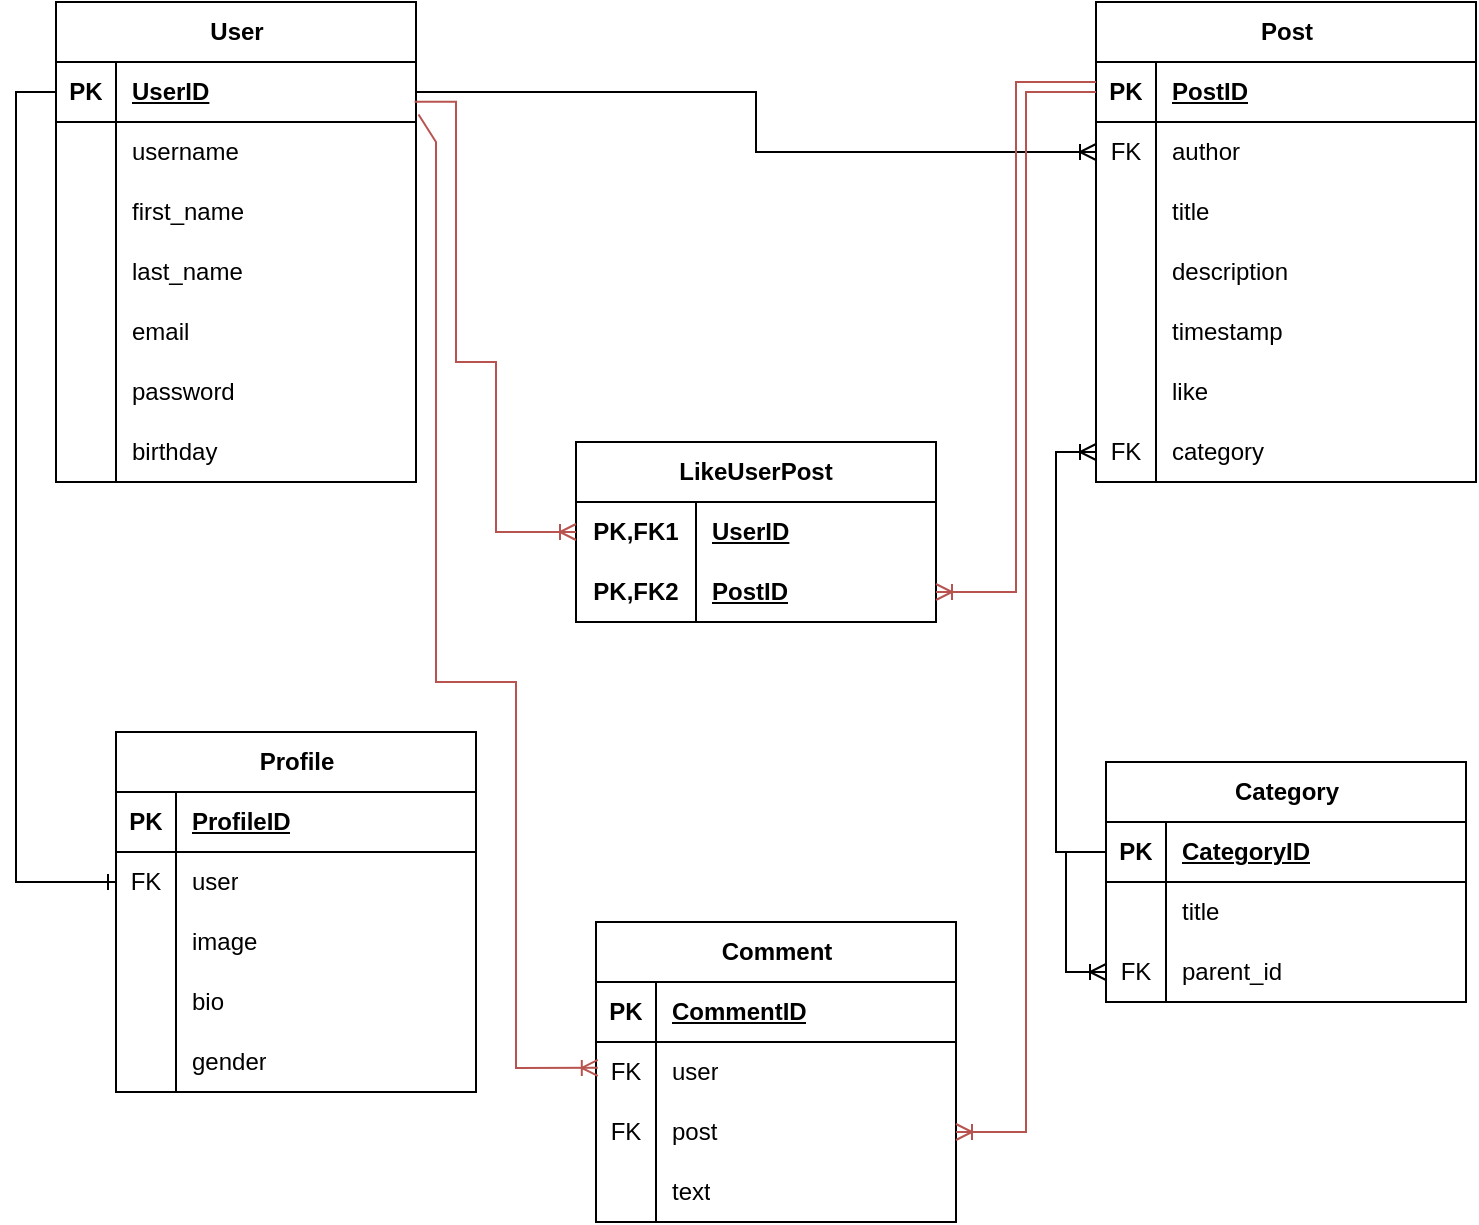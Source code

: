 <mxfile version="24.7.16">
  <diagram id="R2lEEEUBdFMjLlhIrx00" name="Page-1">
    <mxGraphModel dx="1018" dy="703" grid="1" gridSize="10" guides="1" tooltips="1" connect="1" arrows="1" fold="1" page="1" pageScale="1" pageWidth="850" pageHeight="1100" math="0" shadow="0" extFonts="Permanent Marker^https://fonts.googleapis.com/css?family=Permanent+Marker">
      <root>
        <mxCell id="0" />
        <mxCell id="1" parent="0" />
        <mxCell id="KQY5QfzumlIEH4gwaK63-82" style="edgeStyle=orthogonalEdgeStyle;rounded=0;orthogonalLoop=1;jettySize=auto;html=1;exitX=0;exitY=0.5;exitDx=0;exitDy=0;entryX=0;entryY=0.5;entryDx=0;entryDy=0;endArrow=ERoneToMany;endFill=0;" parent="1" source="KQY5QfzumlIEH4gwaK63-70" target="KQY5QfzumlIEH4gwaK63-76" edge="1">
          <mxGeometry relative="1" as="geometry" />
        </mxCell>
        <mxCell id="KQY5QfzumlIEH4gwaK63-5" value="User" style="shape=table;startSize=30;container=1;collapsible=1;childLayout=tableLayout;fixedRows=1;rowLines=0;fontStyle=1;align=center;resizeLast=1;html=1;" parent="1" vertex="1">
          <mxGeometry x="40" y="50" width="180" height="240" as="geometry" />
        </mxCell>
        <mxCell id="KQY5QfzumlIEH4gwaK63-6" value="" style="shape=tableRow;horizontal=0;startSize=0;swimlaneHead=0;swimlaneBody=0;fillColor=none;collapsible=0;dropTarget=0;points=[[0,0.5],[1,0.5]];portConstraint=eastwest;top=0;left=0;right=0;bottom=1;" parent="KQY5QfzumlIEH4gwaK63-5" vertex="1">
          <mxGeometry y="30" width="180" height="30" as="geometry" />
        </mxCell>
        <mxCell id="KQY5QfzumlIEH4gwaK63-7" value="PK" style="shape=partialRectangle;connectable=0;fillColor=none;top=0;left=0;bottom=0;right=0;fontStyle=1;overflow=hidden;whiteSpace=wrap;html=1;" parent="KQY5QfzumlIEH4gwaK63-6" vertex="1">
          <mxGeometry width="30" height="30" as="geometry">
            <mxRectangle width="30" height="30" as="alternateBounds" />
          </mxGeometry>
        </mxCell>
        <mxCell id="KQY5QfzumlIEH4gwaK63-8" value="UserID" style="shape=partialRectangle;connectable=0;fillColor=none;top=0;left=0;bottom=0;right=0;align=left;spacingLeft=6;fontStyle=5;overflow=hidden;whiteSpace=wrap;html=1;" parent="KQY5QfzumlIEH4gwaK63-6" vertex="1">
          <mxGeometry x="30" width="150" height="30" as="geometry">
            <mxRectangle width="150" height="30" as="alternateBounds" />
          </mxGeometry>
        </mxCell>
        <mxCell id="KQY5QfzumlIEH4gwaK63-9" value="" style="shape=tableRow;horizontal=0;startSize=0;swimlaneHead=0;swimlaneBody=0;fillColor=none;collapsible=0;dropTarget=0;points=[[0,0.5],[1,0.5]];portConstraint=eastwest;top=0;left=0;right=0;bottom=0;" parent="KQY5QfzumlIEH4gwaK63-5" vertex="1">
          <mxGeometry y="60" width="180" height="30" as="geometry" />
        </mxCell>
        <mxCell id="KQY5QfzumlIEH4gwaK63-10" value="" style="shape=partialRectangle;connectable=0;fillColor=none;top=0;left=0;bottom=0;right=0;editable=1;overflow=hidden;whiteSpace=wrap;html=1;" parent="KQY5QfzumlIEH4gwaK63-9" vertex="1">
          <mxGeometry width="30" height="30" as="geometry">
            <mxRectangle width="30" height="30" as="alternateBounds" />
          </mxGeometry>
        </mxCell>
        <mxCell id="KQY5QfzumlIEH4gwaK63-11" value="username" style="shape=partialRectangle;connectable=0;fillColor=none;top=0;left=0;bottom=0;right=0;align=left;spacingLeft=6;overflow=hidden;whiteSpace=wrap;html=1;" parent="KQY5QfzumlIEH4gwaK63-9" vertex="1">
          <mxGeometry x="30" width="150" height="30" as="geometry">
            <mxRectangle width="150" height="30" as="alternateBounds" />
          </mxGeometry>
        </mxCell>
        <mxCell id="KQY5QfzumlIEH4gwaK63-12" value="" style="shape=tableRow;horizontal=0;startSize=0;swimlaneHead=0;swimlaneBody=0;fillColor=none;collapsible=0;dropTarget=0;points=[[0,0.5],[1,0.5]];portConstraint=eastwest;top=0;left=0;right=0;bottom=0;" parent="KQY5QfzumlIEH4gwaK63-5" vertex="1">
          <mxGeometry y="90" width="180" height="30" as="geometry" />
        </mxCell>
        <mxCell id="KQY5QfzumlIEH4gwaK63-13" value="" style="shape=partialRectangle;connectable=0;fillColor=none;top=0;left=0;bottom=0;right=0;editable=1;overflow=hidden;whiteSpace=wrap;html=1;" parent="KQY5QfzumlIEH4gwaK63-12" vertex="1">
          <mxGeometry width="30" height="30" as="geometry">
            <mxRectangle width="30" height="30" as="alternateBounds" />
          </mxGeometry>
        </mxCell>
        <mxCell id="KQY5QfzumlIEH4gwaK63-14" value="first_name" style="shape=partialRectangle;connectable=0;fillColor=none;top=0;left=0;bottom=0;right=0;align=left;spacingLeft=6;overflow=hidden;whiteSpace=wrap;html=1;" parent="KQY5QfzumlIEH4gwaK63-12" vertex="1">
          <mxGeometry x="30" width="150" height="30" as="geometry">
            <mxRectangle width="150" height="30" as="alternateBounds" />
          </mxGeometry>
        </mxCell>
        <mxCell id="KQY5QfzumlIEH4gwaK63-15" value="" style="shape=tableRow;horizontal=0;startSize=0;swimlaneHead=0;swimlaneBody=0;fillColor=none;collapsible=0;dropTarget=0;points=[[0,0.5],[1,0.5]];portConstraint=eastwest;top=0;left=0;right=0;bottom=0;" parent="KQY5QfzumlIEH4gwaK63-5" vertex="1">
          <mxGeometry y="120" width="180" height="30" as="geometry" />
        </mxCell>
        <mxCell id="KQY5QfzumlIEH4gwaK63-16" value="" style="shape=partialRectangle;connectable=0;fillColor=none;top=0;left=0;bottom=0;right=0;editable=1;overflow=hidden;whiteSpace=wrap;html=1;" parent="KQY5QfzumlIEH4gwaK63-15" vertex="1">
          <mxGeometry width="30" height="30" as="geometry">
            <mxRectangle width="30" height="30" as="alternateBounds" />
          </mxGeometry>
        </mxCell>
        <mxCell id="KQY5QfzumlIEH4gwaK63-17" value="last_name" style="shape=partialRectangle;connectable=0;fillColor=none;top=0;left=0;bottom=0;right=0;align=left;spacingLeft=6;overflow=hidden;whiteSpace=wrap;html=1;" parent="KQY5QfzumlIEH4gwaK63-15" vertex="1">
          <mxGeometry x="30" width="150" height="30" as="geometry">
            <mxRectangle width="150" height="30" as="alternateBounds" />
          </mxGeometry>
        </mxCell>
        <mxCell id="KQY5QfzumlIEH4gwaK63-18" value="" style="shape=tableRow;horizontal=0;startSize=0;swimlaneHead=0;swimlaneBody=0;fillColor=none;collapsible=0;dropTarget=0;points=[[0,0.5],[1,0.5]];portConstraint=eastwest;top=0;left=0;right=0;bottom=0;" parent="KQY5QfzumlIEH4gwaK63-5" vertex="1">
          <mxGeometry y="150" width="180" height="30" as="geometry" />
        </mxCell>
        <mxCell id="KQY5QfzumlIEH4gwaK63-19" value="" style="shape=partialRectangle;connectable=0;fillColor=none;top=0;left=0;bottom=0;right=0;editable=1;overflow=hidden;whiteSpace=wrap;html=1;" parent="KQY5QfzumlIEH4gwaK63-18" vertex="1">
          <mxGeometry width="30" height="30" as="geometry">
            <mxRectangle width="30" height="30" as="alternateBounds" />
          </mxGeometry>
        </mxCell>
        <mxCell id="KQY5QfzumlIEH4gwaK63-20" value="email" style="shape=partialRectangle;connectable=0;fillColor=none;top=0;left=0;bottom=0;right=0;align=left;spacingLeft=6;overflow=hidden;whiteSpace=wrap;html=1;" parent="KQY5QfzumlIEH4gwaK63-18" vertex="1">
          <mxGeometry x="30" width="150" height="30" as="geometry">
            <mxRectangle width="150" height="30" as="alternateBounds" />
          </mxGeometry>
        </mxCell>
        <mxCell id="KQY5QfzumlIEH4gwaK63-21" value="" style="shape=tableRow;horizontal=0;startSize=0;swimlaneHead=0;swimlaneBody=0;fillColor=none;collapsible=0;dropTarget=0;points=[[0,0.5],[1,0.5]];portConstraint=eastwest;top=0;left=0;right=0;bottom=0;" parent="KQY5QfzumlIEH4gwaK63-5" vertex="1">
          <mxGeometry y="180" width="180" height="30" as="geometry" />
        </mxCell>
        <mxCell id="KQY5QfzumlIEH4gwaK63-22" value="" style="shape=partialRectangle;connectable=0;fillColor=none;top=0;left=0;bottom=0;right=0;editable=1;overflow=hidden;whiteSpace=wrap;html=1;" parent="KQY5QfzumlIEH4gwaK63-21" vertex="1">
          <mxGeometry width="30" height="30" as="geometry">
            <mxRectangle width="30" height="30" as="alternateBounds" />
          </mxGeometry>
        </mxCell>
        <mxCell id="KQY5QfzumlIEH4gwaK63-23" value="password" style="shape=partialRectangle;connectable=0;fillColor=none;top=0;left=0;bottom=0;right=0;align=left;spacingLeft=6;overflow=hidden;whiteSpace=wrap;html=1;" parent="KQY5QfzumlIEH4gwaK63-21" vertex="1">
          <mxGeometry x="30" width="150" height="30" as="geometry">
            <mxRectangle width="150" height="30" as="alternateBounds" />
          </mxGeometry>
        </mxCell>
        <mxCell id="KQY5QfzumlIEH4gwaK63-27" value="" style="shape=tableRow;horizontal=0;startSize=0;swimlaneHead=0;swimlaneBody=0;fillColor=none;collapsible=0;dropTarget=0;points=[[0,0.5],[1,0.5]];portConstraint=eastwest;top=0;left=0;right=0;bottom=0;" parent="KQY5QfzumlIEH4gwaK63-5" vertex="1">
          <mxGeometry y="210" width="180" height="30" as="geometry" />
        </mxCell>
        <mxCell id="KQY5QfzumlIEH4gwaK63-28" value="" style="shape=partialRectangle;connectable=0;fillColor=none;top=0;left=0;bottom=0;right=0;editable=1;overflow=hidden;whiteSpace=wrap;html=1;" parent="KQY5QfzumlIEH4gwaK63-27" vertex="1">
          <mxGeometry width="30" height="30" as="geometry">
            <mxRectangle width="30" height="30" as="alternateBounds" />
          </mxGeometry>
        </mxCell>
        <mxCell id="KQY5QfzumlIEH4gwaK63-29" value="birthday" style="shape=partialRectangle;connectable=0;fillColor=none;top=0;left=0;bottom=0;right=0;align=left;spacingLeft=6;overflow=hidden;whiteSpace=wrap;html=1;" parent="KQY5QfzumlIEH4gwaK63-27" vertex="1">
          <mxGeometry x="30" width="150" height="30" as="geometry">
            <mxRectangle width="150" height="30" as="alternateBounds" />
          </mxGeometry>
        </mxCell>
        <mxCell id="KQY5QfzumlIEH4gwaK63-30" value="Post" style="shape=table;startSize=30;container=1;collapsible=1;childLayout=tableLayout;fixedRows=1;rowLines=0;fontStyle=1;align=center;resizeLast=1;html=1;" parent="1" vertex="1">
          <mxGeometry x="560" y="50" width="190" height="240" as="geometry" />
        </mxCell>
        <mxCell id="KQY5QfzumlIEH4gwaK63-31" value="" style="shape=tableRow;horizontal=0;startSize=0;swimlaneHead=0;swimlaneBody=0;fillColor=none;collapsible=0;dropTarget=0;points=[[0,0.5],[1,0.5]];portConstraint=eastwest;top=0;left=0;right=0;bottom=1;" parent="KQY5QfzumlIEH4gwaK63-30" vertex="1">
          <mxGeometry y="30" width="190" height="30" as="geometry" />
        </mxCell>
        <mxCell id="KQY5QfzumlIEH4gwaK63-32" value="PK" style="shape=partialRectangle;connectable=0;fillColor=none;top=0;left=0;bottom=0;right=0;fontStyle=1;overflow=hidden;whiteSpace=wrap;html=1;" parent="KQY5QfzumlIEH4gwaK63-31" vertex="1">
          <mxGeometry width="30" height="30" as="geometry">
            <mxRectangle width="30" height="30" as="alternateBounds" />
          </mxGeometry>
        </mxCell>
        <mxCell id="KQY5QfzumlIEH4gwaK63-33" value="PostID" style="shape=partialRectangle;connectable=0;fillColor=none;top=0;left=0;bottom=0;right=0;align=left;spacingLeft=6;fontStyle=5;overflow=hidden;whiteSpace=wrap;html=1;" parent="KQY5QfzumlIEH4gwaK63-31" vertex="1">
          <mxGeometry x="30" width="160" height="30" as="geometry">
            <mxRectangle width="160" height="30" as="alternateBounds" />
          </mxGeometry>
        </mxCell>
        <mxCell id="KQY5QfzumlIEH4gwaK63-34" value="" style="shape=tableRow;horizontal=0;startSize=0;swimlaneHead=0;swimlaneBody=0;fillColor=none;collapsible=0;dropTarget=0;points=[[0,0.5],[1,0.5]];portConstraint=eastwest;top=0;left=0;right=0;bottom=0;" parent="KQY5QfzumlIEH4gwaK63-30" vertex="1">
          <mxGeometry y="60" width="190" height="30" as="geometry" />
        </mxCell>
        <mxCell id="KQY5QfzumlIEH4gwaK63-35" value="FK" style="shape=partialRectangle;connectable=0;fillColor=none;top=0;left=0;bottom=0;right=0;editable=1;overflow=hidden;whiteSpace=wrap;html=1;" parent="KQY5QfzumlIEH4gwaK63-34" vertex="1">
          <mxGeometry width="30" height="30" as="geometry">
            <mxRectangle width="30" height="30" as="alternateBounds" />
          </mxGeometry>
        </mxCell>
        <mxCell id="KQY5QfzumlIEH4gwaK63-36" value="author" style="shape=partialRectangle;connectable=0;fillColor=none;top=0;left=0;bottom=0;right=0;align=left;spacingLeft=6;overflow=hidden;whiteSpace=wrap;html=1;" parent="KQY5QfzumlIEH4gwaK63-34" vertex="1">
          <mxGeometry x="30" width="160" height="30" as="geometry">
            <mxRectangle width="160" height="30" as="alternateBounds" />
          </mxGeometry>
        </mxCell>
        <mxCell id="KQY5QfzumlIEH4gwaK63-37" value="" style="shape=tableRow;horizontal=0;startSize=0;swimlaneHead=0;swimlaneBody=0;fillColor=none;collapsible=0;dropTarget=0;points=[[0,0.5],[1,0.5]];portConstraint=eastwest;top=0;left=0;right=0;bottom=0;" parent="KQY5QfzumlIEH4gwaK63-30" vertex="1">
          <mxGeometry y="90" width="190" height="30" as="geometry" />
        </mxCell>
        <mxCell id="KQY5QfzumlIEH4gwaK63-38" value="" style="shape=partialRectangle;connectable=0;fillColor=none;top=0;left=0;bottom=0;right=0;editable=1;overflow=hidden;whiteSpace=wrap;html=1;" parent="KQY5QfzumlIEH4gwaK63-37" vertex="1">
          <mxGeometry width="30" height="30" as="geometry">
            <mxRectangle width="30" height="30" as="alternateBounds" />
          </mxGeometry>
        </mxCell>
        <mxCell id="KQY5QfzumlIEH4gwaK63-39" value="title" style="shape=partialRectangle;connectable=0;fillColor=none;top=0;left=0;bottom=0;right=0;align=left;spacingLeft=6;overflow=hidden;whiteSpace=wrap;html=1;" parent="KQY5QfzumlIEH4gwaK63-37" vertex="1">
          <mxGeometry x="30" width="160" height="30" as="geometry">
            <mxRectangle width="160" height="30" as="alternateBounds" />
          </mxGeometry>
        </mxCell>
        <mxCell id="KQY5QfzumlIEH4gwaK63-40" value="" style="shape=tableRow;horizontal=0;startSize=0;swimlaneHead=0;swimlaneBody=0;fillColor=none;collapsible=0;dropTarget=0;points=[[0,0.5],[1,0.5]];portConstraint=eastwest;top=0;left=0;right=0;bottom=0;" parent="KQY5QfzumlIEH4gwaK63-30" vertex="1">
          <mxGeometry y="120" width="190" height="30" as="geometry" />
        </mxCell>
        <mxCell id="KQY5QfzumlIEH4gwaK63-41" value="" style="shape=partialRectangle;connectable=0;fillColor=none;top=0;left=0;bottom=0;right=0;editable=1;overflow=hidden;whiteSpace=wrap;html=1;" parent="KQY5QfzumlIEH4gwaK63-40" vertex="1">
          <mxGeometry width="30" height="30" as="geometry">
            <mxRectangle width="30" height="30" as="alternateBounds" />
          </mxGeometry>
        </mxCell>
        <mxCell id="KQY5QfzumlIEH4gwaK63-42" value="description" style="shape=partialRectangle;connectable=0;fillColor=none;top=0;left=0;bottom=0;right=0;align=left;spacingLeft=6;overflow=hidden;whiteSpace=wrap;html=1;" parent="KQY5QfzumlIEH4gwaK63-40" vertex="1">
          <mxGeometry x="30" width="160" height="30" as="geometry">
            <mxRectangle width="160" height="30" as="alternateBounds" />
          </mxGeometry>
        </mxCell>
        <mxCell id="KQY5QfzumlIEH4gwaK63-44" value="" style="shape=tableRow;horizontal=0;startSize=0;swimlaneHead=0;swimlaneBody=0;fillColor=none;collapsible=0;dropTarget=0;points=[[0,0.5],[1,0.5]];portConstraint=eastwest;top=0;left=0;right=0;bottom=0;" parent="KQY5QfzumlIEH4gwaK63-30" vertex="1">
          <mxGeometry y="150" width="190" height="30" as="geometry" />
        </mxCell>
        <mxCell id="KQY5QfzumlIEH4gwaK63-45" value="" style="shape=partialRectangle;connectable=0;fillColor=none;top=0;left=0;bottom=0;right=0;editable=1;overflow=hidden;whiteSpace=wrap;html=1;" parent="KQY5QfzumlIEH4gwaK63-44" vertex="1">
          <mxGeometry width="30" height="30" as="geometry">
            <mxRectangle width="30" height="30" as="alternateBounds" />
          </mxGeometry>
        </mxCell>
        <mxCell id="KQY5QfzumlIEH4gwaK63-46" value="timestamp" style="shape=partialRectangle;connectable=0;fillColor=none;top=0;left=0;bottom=0;right=0;align=left;spacingLeft=6;overflow=hidden;whiteSpace=wrap;html=1;" parent="KQY5QfzumlIEH4gwaK63-44" vertex="1">
          <mxGeometry x="30" width="160" height="30" as="geometry">
            <mxRectangle width="160" height="30" as="alternateBounds" />
          </mxGeometry>
        </mxCell>
        <mxCell id="KQY5QfzumlIEH4gwaK63-48" value="" style="shape=tableRow;horizontal=0;startSize=0;swimlaneHead=0;swimlaneBody=0;fillColor=none;collapsible=0;dropTarget=0;points=[[0,0.5],[1,0.5]];portConstraint=eastwest;top=0;left=0;right=0;bottom=0;" parent="KQY5QfzumlIEH4gwaK63-30" vertex="1">
          <mxGeometry y="180" width="190" height="30" as="geometry" />
        </mxCell>
        <mxCell id="KQY5QfzumlIEH4gwaK63-49" value="" style="shape=partialRectangle;connectable=0;fillColor=none;top=0;left=0;bottom=0;right=0;editable=1;overflow=hidden;whiteSpace=wrap;html=1;" parent="KQY5QfzumlIEH4gwaK63-48" vertex="1">
          <mxGeometry width="30" height="30" as="geometry">
            <mxRectangle width="30" height="30" as="alternateBounds" />
          </mxGeometry>
        </mxCell>
        <mxCell id="KQY5QfzumlIEH4gwaK63-50" value="like" style="shape=partialRectangle;connectable=0;fillColor=none;top=0;left=0;bottom=0;right=0;align=left;spacingLeft=6;overflow=hidden;whiteSpace=wrap;html=1;" parent="KQY5QfzumlIEH4gwaK63-48" vertex="1">
          <mxGeometry x="30" width="160" height="30" as="geometry">
            <mxRectangle width="160" height="30" as="alternateBounds" />
          </mxGeometry>
        </mxCell>
        <mxCell id="KQY5QfzumlIEH4gwaK63-51" value="" style="shape=tableRow;horizontal=0;startSize=0;swimlaneHead=0;swimlaneBody=0;fillColor=none;collapsible=0;dropTarget=0;points=[[0,0.5],[1,0.5]];portConstraint=eastwest;top=0;left=0;right=0;bottom=0;" parent="KQY5QfzumlIEH4gwaK63-30" vertex="1">
          <mxGeometry y="210" width="190" height="30" as="geometry" />
        </mxCell>
        <mxCell id="KQY5QfzumlIEH4gwaK63-52" value="FK" style="shape=partialRectangle;connectable=0;fillColor=none;top=0;left=0;bottom=0;right=0;editable=1;overflow=hidden;whiteSpace=wrap;html=1;" parent="KQY5QfzumlIEH4gwaK63-51" vertex="1">
          <mxGeometry width="30" height="30" as="geometry">
            <mxRectangle width="30" height="30" as="alternateBounds" />
          </mxGeometry>
        </mxCell>
        <mxCell id="KQY5QfzumlIEH4gwaK63-53" value="category" style="shape=partialRectangle;connectable=0;fillColor=none;top=0;left=0;bottom=0;right=0;align=left;spacingLeft=6;overflow=hidden;whiteSpace=wrap;html=1;" parent="KQY5QfzumlIEH4gwaK63-51" vertex="1">
          <mxGeometry x="30" width="160" height="30" as="geometry">
            <mxRectangle width="160" height="30" as="alternateBounds" />
          </mxGeometry>
        </mxCell>
        <mxCell id="KQY5QfzumlIEH4gwaK63-47" style="edgeStyle=orthogonalEdgeStyle;rounded=0;orthogonalLoop=1;jettySize=auto;html=1;exitX=1;exitY=0.5;exitDx=0;exitDy=0;entryX=0;entryY=0.5;entryDx=0;entryDy=0;endArrow=ERoneToMany;endFill=0;" parent="1" source="KQY5QfzumlIEH4gwaK63-6" target="KQY5QfzumlIEH4gwaK63-34" edge="1">
          <mxGeometry relative="1" as="geometry">
            <mxPoint x="380" y="120" as="targetPoint" />
          </mxGeometry>
        </mxCell>
        <mxCell id="KQY5QfzumlIEH4gwaK63-54" value="LikeUserPost" style="shape=table;startSize=30;container=1;collapsible=1;childLayout=tableLayout;fixedRows=1;rowLines=0;fontStyle=1;align=center;resizeLast=1;html=1;whiteSpace=wrap;" parent="1" vertex="1">
          <mxGeometry x="300" y="270" width="180" height="90" as="geometry" />
        </mxCell>
        <mxCell id="KQY5QfzumlIEH4gwaK63-55" value="" style="shape=tableRow;horizontal=0;startSize=0;swimlaneHead=0;swimlaneBody=0;fillColor=none;collapsible=0;dropTarget=0;points=[[0,0.5],[1,0.5]];portConstraint=eastwest;top=0;left=0;right=0;bottom=0;html=1;" parent="KQY5QfzumlIEH4gwaK63-54" vertex="1">
          <mxGeometry y="30" width="180" height="30" as="geometry" />
        </mxCell>
        <mxCell id="KQY5QfzumlIEH4gwaK63-56" value="PK,FK1" style="shape=partialRectangle;connectable=0;fillColor=none;top=0;left=0;bottom=0;right=0;fontStyle=1;overflow=hidden;html=1;whiteSpace=wrap;" parent="KQY5QfzumlIEH4gwaK63-55" vertex="1">
          <mxGeometry width="60" height="30" as="geometry">
            <mxRectangle width="60" height="30" as="alternateBounds" />
          </mxGeometry>
        </mxCell>
        <mxCell id="KQY5QfzumlIEH4gwaK63-57" value="UserID" style="shape=partialRectangle;connectable=0;fillColor=none;top=0;left=0;bottom=0;right=0;align=left;spacingLeft=6;fontStyle=5;overflow=hidden;html=1;whiteSpace=wrap;" parent="KQY5QfzumlIEH4gwaK63-55" vertex="1">
          <mxGeometry x="60" width="120" height="30" as="geometry">
            <mxRectangle width="120" height="30" as="alternateBounds" />
          </mxGeometry>
        </mxCell>
        <mxCell id="KQY5QfzumlIEH4gwaK63-58" value="" style="shape=tableRow;horizontal=0;startSize=0;swimlaneHead=0;swimlaneBody=0;fillColor=none;collapsible=0;dropTarget=0;points=[[0,0.5],[1,0.5]];portConstraint=eastwest;top=0;left=0;right=0;bottom=1;html=1;" parent="KQY5QfzumlIEH4gwaK63-54" vertex="1">
          <mxGeometry y="60" width="180" height="30" as="geometry" />
        </mxCell>
        <mxCell id="KQY5QfzumlIEH4gwaK63-59" value="PK,FK2" style="shape=partialRectangle;connectable=0;fillColor=none;top=0;left=0;bottom=0;right=0;fontStyle=1;overflow=hidden;html=1;whiteSpace=wrap;" parent="KQY5QfzumlIEH4gwaK63-58" vertex="1">
          <mxGeometry width="60" height="30" as="geometry">
            <mxRectangle width="60" height="30" as="alternateBounds" />
          </mxGeometry>
        </mxCell>
        <mxCell id="KQY5QfzumlIEH4gwaK63-60" value="PostID" style="shape=partialRectangle;connectable=0;fillColor=none;top=0;left=0;bottom=0;right=0;align=left;spacingLeft=6;fontStyle=5;overflow=hidden;html=1;whiteSpace=wrap;" parent="KQY5QfzumlIEH4gwaK63-58" vertex="1">
          <mxGeometry x="60" width="120" height="30" as="geometry">
            <mxRectangle width="120" height="30" as="alternateBounds" />
          </mxGeometry>
        </mxCell>
        <mxCell id="KQY5QfzumlIEH4gwaK63-67" style="edgeStyle=orthogonalEdgeStyle;rounded=0;orthogonalLoop=1;jettySize=auto;html=1;exitX=0.996;exitY=0.664;exitDx=0;exitDy=0;endArrow=ERoneToMany;endFill=0;entryX=0;entryY=0.5;entryDx=0;entryDy=0;exitPerimeter=0;fillColor=#f8cecc;strokeColor=#b85450;" parent="1" source="KQY5QfzumlIEH4gwaK63-6" target="KQY5QfzumlIEH4gwaK63-55" edge="1">
          <mxGeometry relative="1" as="geometry">
            <mxPoint x="230" y="105" as="sourcePoint" />
            <mxPoint x="360" y="230" as="targetPoint" />
            <Array as="points">
              <mxPoint x="240" y="100" />
              <mxPoint x="240" y="230" />
              <mxPoint x="260" y="230" />
              <mxPoint x="260" y="315" />
            </Array>
          </mxGeometry>
        </mxCell>
        <mxCell id="KQY5QfzumlIEH4gwaK63-68" style="edgeStyle=orthogonalEdgeStyle;rounded=0;orthogonalLoop=1;jettySize=auto;html=1;entryX=1;entryY=0.5;entryDx=0;entryDy=0;endArrow=ERoneToMany;endFill=0;fillColor=#f8cecc;strokeColor=#b85450;" parent="1" target="KQY5QfzumlIEH4gwaK63-58" edge="1">
          <mxGeometry relative="1" as="geometry">
            <mxPoint x="560" y="90" as="sourcePoint" />
            <Array as="points">
              <mxPoint x="560" y="90" />
              <mxPoint x="520" y="90" />
              <mxPoint x="520" y="345" />
            </Array>
          </mxGeometry>
        </mxCell>
        <mxCell id="KQY5QfzumlIEH4gwaK63-69" value="Category" style="shape=table;startSize=30;container=1;collapsible=1;childLayout=tableLayout;fixedRows=1;rowLines=0;fontStyle=1;align=center;resizeLast=1;html=1;" parent="1" vertex="1">
          <mxGeometry x="565" y="430" width="180" height="120" as="geometry" />
        </mxCell>
        <mxCell id="KQY5QfzumlIEH4gwaK63-70" value="" style="shape=tableRow;horizontal=0;startSize=0;swimlaneHead=0;swimlaneBody=0;fillColor=none;collapsible=0;dropTarget=0;points=[[0,0.5],[1,0.5]];portConstraint=eastwest;top=0;left=0;right=0;bottom=1;" parent="KQY5QfzumlIEH4gwaK63-69" vertex="1">
          <mxGeometry y="30" width="180" height="30" as="geometry" />
        </mxCell>
        <mxCell id="KQY5QfzumlIEH4gwaK63-71" value="PK" style="shape=partialRectangle;connectable=0;fillColor=none;top=0;left=0;bottom=0;right=0;fontStyle=1;overflow=hidden;whiteSpace=wrap;html=1;" parent="KQY5QfzumlIEH4gwaK63-70" vertex="1">
          <mxGeometry width="30" height="30" as="geometry">
            <mxRectangle width="30" height="30" as="alternateBounds" />
          </mxGeometry>
        </mxCell>
        <mxCell id="KQY5QfzumlIEH4gwaK63-72" value="CategoryID" style="shape=partialRectangle;connectable=0;fillColor=none;top=0;left=0;bottom=0;right=0;align=left;spacingLeft=6;fontStyle=5;overflow=hidden;whiteSpace=wrap;html=1;" parent="KQY5QfzumlIEH4gwaK63-70" vertex="1">
          <mxGeometry x="30" width="150" height="30" as="geometry">
            <mxRectangle width="150" height="30" as="alternateBounds" />
          </mxGeometry>
        </mxCell>
        <mxCell id="KQY5QfzumlIEH4gwaK63-73" value="" style="shape=tableRow;horizontal=0;startSize=0;swimlaneHead=0;swimlaneBody=0;fillColor=none;collapsible=0;dropTarget=0;points=[[0,0.5],[1,0.5]];portConstraint=eastwest;top=0;left=0;right=0;bottom=0;" parent="KQY5QfzumlIEH4gwaK63-69" vertex="1">
          <mxGeometry y="60" width="180" height="30" as="geometry" />
        </mxCell>
        <mxCell id="KQY5QfzumlIEH4gwaK63-74" value="" style="shape=partialRectangle;connectable=0;fillColor=none;top=0;left=0;bottom=0;right=0;editable=1;overflow=hidden;whiteSpace=wrap;html=1;" parent="KQY5QfzumlIEH4gwaK63-73" vertex="1">
          <mxGeometry width="30" height="30" as="geometry">
            <mxRectangle width="30" height="30" as="alternateBounds" />
          </mxGeometry>
        </mxCell>
        <mxCell id="KQY5QfzumlIEH4gwaK63-75" value="title" style="shape=partialRectangle;connectable=0;fillColor=none;top=0;left=0;bottom=0;right=0;align=left;spacingLeft=6;overflow=hidden;whiteSpace=wrap;html=1;" parent="KQY5QfzumlIEH4gwaK63-73" vertex="1">
          <mxGeometry x="30" width="150" height="30" as="geometry">
            <mxRectangle width="150" height="30" as="alternateBounds" />
          </mxGeometry>
        </mxCell>
        <mxCell id="KQY5QfzumlIEH4gwaK63-76" value="" style="shape=tableRow;horizontal=0;startSize=0;swimlaneHead=0;swimlaneBody=0;fillColor=none;collapsible=0;dropTarget=0;points=[[0,0.5],[1,0.5]];portConstraint=eastwest;top=0;left=0;right=0;bottom=0;" parent="KQY5QfzumlIEH4gwaK63-69" vertex="1">
          <mxGeometry y="90" width="180" height="30" as="geometry" />
        </mxCell>
        <mxCell id="KQY5QfzumlIEH4gwaK63-77" value="FK" style="shape=partialRectangle;connectable=0;fillColor=none;top=0;left=0;bottom=0;right=0;editable=1;overflow=hidden;whiteSpace=wrap;html=1;" parent="KQY5QfzumlIEH4gwaK63-76" vertex="1">
          <mxGeometry width="30" height="30" as="geometry">
            <mxRectangle width="30" height="30" as="alternateBounds" />
          </mxGeometry>
        </mxCell>
        <mxCell id="KQY5QfzumlIEH4gwaK63-78" value="parent_id" style="shape=partialRectangle;connectable=0;fillColor=none;top=0;left=0;bottom=0;right=0;align=left;spacingLeft=6;overflow=hidden;whiteSpace=wrap;html=1;" parent="KQY5QfzumlIEH4gwaK63-76" vertex="1">
          <mxGeometry x="30" width="150" height="30" as="geometry">
            <mxRectangle width="150" height="30" as="alternateBounds" />
          </mxGeometry>
        </mxCell>
        <mxCell id="KQY5QfzumlIEH4gwaK63-83" style="edgeStyle=orthogonalEdgeStyle;rounded=0;orthogonalLoop=1;jettySize=auto;html=1;exitX=0;exitY=0.5;exitDx=0;exitDy=0;entryX=0;entryY=0.5;entryDx=0;entryDy=0;endArrow=ERoneToMany;endFill=0;" parent="1" source="KQY5QfzumlIEH4gwaK63-70" target="KQY5QfzumlIEH4gwaK63-51" edge="1">
          <mxGeometry relative="1" as="geometry">
            <mxPoint x="540" y="280" as="targetPoint" />
          </mxGeometry>
        </mxCell>
        <mxCell id="KQY5QfzumlIEH4gwaK63-84" value="Profile" style="shape=table;startSize=30;container=1;collapsible=1;childLayout=tableLayout;fixedRows=1;rowLines=0;fontStyle=1;align=center;resizeLast=1;html=1;" parent="1" vertex="1">
          <mxGeometry x="70" y="415" width="180" height="180" as="geometry" />
        </mxCell>
        <mxCell id="KQY5QfzumlIEH4gwaK63-85" value="" style="shape=tableRow;horizontal=0;startSize=0;swimlaneHead=0;swimlaneBody=0;fillColor=none;collapsible=0;dropTarget=0;points=[[0,0.5],[1,0.5]];portConstraint=eastwest;top=0;left=0;right=0;bottom=1;" parent="KQY5QfzumlIEH4gwaK63-84" vertex="1">
          <mxGeometry y="30" width="180" height="30" as="geometry" />
        </mxCell>
        <mxCell id="KQY5QfzumlIEH4gwaK63-86" value="PK" style="shape=partialRectangle;connectable=0;fillColor=none;top=0;left=0;bottom=0;right=0;fontStyle=1;overflow=hidden;whiteSpace=wrap;html=1;" parent="KQY5QfzumlIEH4gwaK63-85" vertex="1">
          <mxGeometry width="30" height="30" as="geometry">
            <mxRectangle width="30" height="30" as="alternateBounds" />
          </mxGeometry>
        </mxCell>
        <mxCell id="KQY5QfzumlIEH4gwaK63-87" value="ProfileID" style="shape=partialRectangle;connectable=0;fillColor=none;top=0;left=0;bottom=0;right=0;align=left;spacingLeft=6;fontStyle=5;overflow=hidden;whiteSpace=wrap;html=1;" parent="KQY5QfzumlIEH4gwaK63-85" vertex="1">
          <mxGeometry x="30" width="150" height="30" as="geometry">
            <mxRectangle width="150" height="30" as="alternateBounds" />
          </mxGeometry>
        </mxCell>
        <mxCell id="KQY5QfzumlIEH4gwaK63-88" value="" style="shape=tableRow;horizontal=0;startSize=0;swimlaneHead=0;swimlaneBody=0;fillColor=none;collapsible=0;dropTarget=0;points=[[0,0.5],[1,0.5]];portConstraint=eastwest;top=0;left=0;right=0;bottom=0;" parent="KQY5QfzumlIEH4gwaK63-84" vertex="1">
          <mxGeometry y="60" width="180" height="30" as="geometry" />
        </mxCell>
        <mxCell id="KQY5QfzumlIEH4gwaK63-89" value="FK" style="shape=partialRectangle;connectable=0;fillColor=none;top=0;left=0;bottom=0;right=0;editable=1;overflow=hidden;whiteSpace=wrap;html=1;" parent="KQY5QfzumlIEH4gwaK63-88" vertex="1">
          <mxGeometry width="30" height="30" as="geometry">
            <mxRectangle width="30" height="30" as="alternateBounds" />
          </mxGeometry>
        </mxCell>
        <mxCell id="KQY5QfzumlIEH4gwaK63-90" value="user" style="shape=partialRectangle;connectable=0;fillColor=none;top=0;left=0;bottom=0;right=0;align=left;spacingLeft=6;overflow=hidden;whiteSpace=wrap;html=1;" parent="KQY5QfzumlIEH4gwaK63-88" vertex="1">
          <mxGeometry x="30" width="150" height="30" as="geometry">
            <mxRectangle width="150" height="30" as="alternateBounds" />
          </mxGeometry>
        </mxCell>
        <mxCell id="KQY5QfzumlIEH4gwaK63-91" value="" style="shape=tableRow;horizontal=0;startSize=0;swimlaneHead=0;swimlaneBody=0;fillColor=none;collapsible=0;dropTarget=0;points=[[0,0.5],[1,0.5]];portConstraint=eastwest;top=0;left=0;right=0;bottom=0;" parent="KQY5QfzumlIEH4gwaK63-84" vertex="1">
          <mxGeometry y="90" width="180" height="30" as="geometry" />
        </mxCell>
        <mxCell id="KQY5QfzumlIEH4gwaK63-92" value="" style="shape=partialRectangle;connectable=0;fillColor=none;top=0;left=0;bottom=0;right=0;editable=1;overflow=hidden;whiteSpace=wrap;html=1;" parent="KQY5QfzumlIEH4gwaK63-91" vertex="1">
          <mxGeometry width="30" height="30" as="geometry">
            <mxRectangle width="30" height="30" as="alternateBounds" />
          </mxGeometry>
        </mxCell>
        <mxCell id="KQY5QfzumlIEH4gwaK63-93" value="image" style="shape=partialRectangle;connectable=0;fillColor=none;top=0;left=0;bottom=0;right=0;align=left;spacingLeft=6;overflow=hidden;whiteSpace=wrap;html=1;" parent="KQY5QfzumlIEH4gwaK63-91" vertex="1">
          <mxGeometry x="30" width="150" height="30" as="geometry">
            <mxRectangle width="150" height="30" as="alternateBounds" />
          </mxGeometry>
        </mxCell>
        <mxCell id="KQY5QfzumlIEH4gwaK63-94" value="" style="shape=tableRow;horizontal=0;startSize=0;swimlaneHead=0;swimlaneBody=0;fillColor=none;collapsible=0;dropTarget=0;points=[[0,0.5],[1,0.5]];portConstraint=eastwest;top=0;left=0;right=0;bottom=0;" parent="KQY5QfzumlIEH4gwaK63-84" vertex="1">
          <mxGeometry y="120" width="180" height="30" as="geometry" />
        </mxCell>
        <mxCell id="KQY5QfzumlIEH4gwaK63-95" value="" style="shape=partialRectangle;connectable=0;fillColor=none;top=0;left=0;bottom=0;right=0;editable=1;overflow=hidden;whiteSpace=wrap;html=1;" parent="KQY5QfzumlIEH4gwaK63-94" vertex="1">
          <mxGeometry width="30" height="30" as="geometry">
            <mxRectangle width="30" height="30" as="alternateBounds" />
          </mxGeometry>
        </mxCell>
        <mxCell id="KQY5QfzumlIEH4gwaK63-96" value="bio" style="shape=partialRectangle;connectable=0;fillColor=none;top=0;left=0;bottom=0;right=0;align=left;spacingLeft=6;overflow=hidden;whiteSpace=wrap;html=1;" parent="KQY5QfzumlIEH4gwaK63-94" vertex="1">
          <mxGeometry x="30" width="150" height="30" as="geometry">
            <mxRectangle width="150" height="30" as="alternateBounds" />
          </mxGeometry>
        </mxCell>
        <mxCell id="_myE5z2lmWGSvsIEytx1-1" value="" style="shape=tableRow;horizontal=0;startSize=0;swimlaneHead=0;swimlaneBody=0;fillColor=none;collapsible=0;dropTarget=0;points=[[0,0.5],[1,0.5]];portConstraint=eastwest;top=0;left=0;right=0;bottom=0;" vertex="1" parent="KQY5QfzumlIEH4gwaK63-84">
          <mxGeometry y="150" width="180" height="30" as="geometry" />
        </mxCell>
        <mxCell id="_myE5z2lmWGSvsIEytx1-2" value="" style="shape=partialRectangle;connectable=0;fillColor=none;top=0;left=0;bottom=0;right=0;editable=1;overflow=hidden;whiteSpace=wrap;html=1;" vertex="1" parent="_myE5z2lmWGSvsIEytx1-1">
          <mxGeometry width="30" height="30" as="geometry">
            <mxRectangle width="30" height="30" as="alternateBounds" />
          </mxGeometry>
        </mxCell>
        <mxCell id="_myE5z2lmWGSvsIEytx1-3" value="gender" style="shape=partialRectangle;connectable=0;fillColor=none;top=0;left=0;bottom=0;right=0;align=left;spacingLeft=6;overflow=hidden;whiteSpace=wrap;html=1;" vertex="1" parent="_myE5z2lmWGSvsIEytx1-1">
          <mxGeometry x="30" width="150" height="30" as="geometry">
            <mxRectangle width="150" height="30" as="alternateBounds" />
          </mxGeometry>
        </mxCell>
        <mxCell id="KQY5QfzumlIEH4gwaK63-97" style="edgeStyle=orthogonalEdgeStyle;rounded=0;orthogonalLoop=1;jettySize=auto;html=1;exitX=0;exitY=0.5;exitDx=0;exitDy=0;entryX=0;entryY=0.5;entryDx=0;entryDy=0;endArrow=ERone;endFill=0;" parent="1" source="KQY5QfzumlIEH4gwaK63-6" target="KQY5QfzumlIEH4gwaK63-88" edge="1">
          <mxGeometry relative="1" as="geometry" />
        </mxCell>
        <mxCell id="0rWlP2x3AFKIsKV2mpj_-1" value="Comment" style="shape=table;startSize=30;container=1;collapsible=1;childLayout=tableLayout;fixedRows=1;rowLines=0;fontStyle=1;align=center;resizeLast=1;html=1;" parent="1" vertex="1">
          <mxGeometry x="310" y="510" width="180" height="150" as="geometry" />
        </mxCell>
        <mxCell id="0rWlP2x3AFKIsKV2mpj_-2" value="" style="shape=tableRow;horizontal=0;startSize=0;swimlaneHead=0;swimlaneBody=0;fillColor=none;collapsible=0;dropTarget=0;points=[[0,0.5],[1,0.5]];portConstraint=eastwest;top=0;left=0;right=0;bottom=1;" parent="0rWlP2x3AFKIsKV2mpj_-1" vertex="1">
          <mxGeometry y="30" width="180" height="30" as="geometry" />
        </mxCell>
        <mxCell id="0rWlP2x3AFKIsKV2mpj_-3" value="PK" style="shape=partialRectangle;connectable=0;fillColor=none;top=0;left=0;bottom=0;right=0;fontStyle=1;overflow=hidden;whiteSpace=wrap;html=1;" parent="0rWlP2x3AFKIsKV2mpj_-2" vertex="1">
          <mxGeometry width="30" height="30" as="geometry">
            <mxRectangle width="30" height="30" as="alternateBounds" />
          </mxGeometry>
        </mxCell>
        <mxCell id="0rWlP2x3AFKIsKV2mpj_-4" value="CommentID" style="shape=partialRectangle;connectable=0;fillColor=none;top=0;left=0;bottom=0;right=0;align=left;spacingLeft=6;fontStyle=5;overflow=hidden;whiteSpace=wrap;html=1;" parent="0rWlP2x3AFKIsKV2mpj_-2" vertex="1">
          <mxGeometry x="30" width="150" height="30" as="geometry">
            <mxRectangle width="150" height="30" as="alternateBounds" />
          </mxGeometry>
        </mxCell>
        <mxCell id="0rWlP2x3AFKIsKV2mpj_-5" value="" style="shape=tableRow;horizontal=0;startSize=0;swimlaneHead=0;swimlaneBody=0;fillColor=none;collapsible=0;dropTarget=0;points=[[0,0.5],[1,0.5]];portConstraint=eastwest;top=0;left=0;right=0;bottom=0;" parent="0rWlP2x3AFKIsKV2mpj_-1" vertex="1">
          <mxGeometry y="60" width="180" height="30" as="geometry" />
        </mxCell>
        <mxCell id="0rWlP2x3AFKIsKV2mpj_-6" value="FK" style="shape=partialRectangle;connectable=0;fillColor=none;top=0;left=0;bottom=0;right=0;editable=1;overflow=hidden;whiteSpace=wrap;html=1;" parent="0rWlP2x3AFKIsKV2mpj_-5" vertex="1">
          <mxGeometry width="30" height="30" as="geometry">
            <mxRectangle width="30" height="30" as="alternateBounds" />
          </mxGeometry>
        </mxCell>
        <mxCell id="0rWlP2x3AFKIsKV2mpj_-7" value="user" style="shape=partialRectangle;connectable=0;fillColor=none;top=0;left=0;bottom=0;right=0;align=left;spacingLeft=6;overflow=hidden;whiteSpace=wrap;html=1;" parent="0rWlP2x3AFKIsKV2mpj_-5" vertex="1">
          <mxGeometry x="30" width="150" height="30" as="geometry">
            <mxRectangle width="150" height="30" as="alternateBounds" />
          </mxGeometry>
        </mxCell>
        <mxCell id="0rWlP2x3AFKIsKV2mpj_-8" value="" style="shape=tableRow;horizontal=0;startSize=0;swimlaneHead=0;swimlaneBody=0;fillColor=none;collapsible=0;dropTarget=0;points=[[0,0.5],[1,0.5]];portConstraint=eastwest;top=0;left=0;right=0;bottom=0;" parent="0rWlP2x3AFKIsKV2mpj_-1" vertex="1">
          <mxGeometry y="90" width="180" height="30" as="geometry" />
        </mxCell>
        <mxCell id="0rWlP2x3AFKIsKV2mpj_-9" value="FK" style="shape=partialRectangle;connectable=0;fillColor=none;top=0;left=0;bottom=0;right=0;editable=1;overflow=hidden;whiteSpace=wrap;html=1;" parent="0rWlP2x3AFKIsKV2mpj_-8" vertex="1">
          <mxGeometry width="30" height="30" as="geometry">
            <mxRectangle width="30" height="30" as="alternateBounds" />
          </mxGeometry>
        </mxCell>
        <mxCell id="0rWlP2x3AFKIsKV2mpj_-10" value="post" style="shape=partialRectangle;connectable=0;fillColor=none;top=0;left=0;bottom=0;right=0;align=left;spacingLeft=6;overflow=hidden;whiteSpace=wrap;html=1;" parent="0rWlP2x3AFKIsKV2mpj_-8" vertex="1">
          <mxGeometry x="30" width="150" height="30" as="geometry">
            <mxRectangle width="150" height="30" as="alternateBounds" />
          </mxGeometry>
        </mxCell>
        <mxCell id="0rWlP2x3AFKIsKV2mpj_-11" value="" style="shape=tableRow;horizontal=0;startSize=0;swimlaneHead=0;swimlaneBody=0;fillColor=none;collapsible=0;dropTarget=0;points=[[0,0.5],[1,0.5]];portConstraint=eastwest;top=0;left=0;right=0;bottom=0;" parent="0rWlP2x3AFKIsKV2mpj_-1" vertex="1">
          <mxGeometry y="120" width="180" height="30" as="geometry" />
        </mxCell>
        <mxCell id="0rWlP2x3AFKIsKV2mpj_-12" value="" style="shape=partialRectangle;connectable=0;fillColor=none;top=0;left=0;bottom=0;right=0;editable=1;overflow=hidden;whiteSpace=wrap;html=1;" parent="0rWlP2x3AFKIsKV2mpj_-11" vertex="1">
          <mxGeometry width="30" height="30" as="geometry">
            <mxRectangle width="30" height="30" as="alternateBounds" />
          </mxGeometry>
        </mxCell>
        <mxCell id="0rWlP2x3AFKIsKV2mpj_-13" value="text" style="shape=partialRectangle;connectable=0;fillColor=none;top=0;left=0;bottom=0;right=0;align=left;spacingLeft=6;overflow=hidden;whiteSpace=wrap;html=1;" parent="0rWlP2x3AFKIsKV2mpj_-11" vertex="1">
          <mxGeometry x="30" width="150" height="30" as="geometry">
            <mxRectangle width="150" height="30" as="alternateBounds" />
          </mxGeometry>
        </mxCell>
        <mxCell id="0rWlP2x3AFKIsKV2mpj_-15" value="" style="endArrow=ERoneToMany;html=1;rounded=0;exitX=1.007;exitY=-0.126;exitDx=0;exitDy=0;exitPerimeter=0;entryX=0.005;entryY=0.431;entryDx=0;entryDy=0;entryPerimeter=0;endFill=0;fillColor=#f8cecc;strokeColor=#b85450;" parent="1" source="KQY5QfzumlIEH4gwaK63-9" target="0rWlP2x3AFKIsKV2mpj_-5" edge="1">
          <mxGeometry width="50" height="50" relative="1" as="geometry">
            <mxPoint x="360" y="320" as="sourcePoint" />
            <mxPoint x="300" y="541.379" as="targetPoint" />
            <Array as="points">
              <mxPoint x="230" y="120" />
              <mxPoint x="230" y="390" />
              <mxPoint x="270" y="390" />
              <mxPoint x="270" y="583" />
            </Array>
          </mxGeometry>
        </mxCell>
        <mxCell id="0rWlP2x3AFKIsKV2mpj_-16" style="edgeStyle=orthogonalEdgeStyle;rounded=0;orthogonalLoop=1;jettySize=auto;html=1;exitX=0;exitY=0.5;exitDx=0;exitDy=0;entryX=1;entryY=0.5;entryDx=0;entryDy=0;fillColor=#f8cecc;strokeColor=#b85450;endArrow=ERoneToMany;endFill=0;" parent="1" source="KQY5QfzumlIEH4gwaK63-31" target="0rWlP2x3AFKIsKV2mpj_-8" edge="1">
          <mxGeometry relative="1" as="geometry">
            <mxPoint x="510" y="614" as="targetPoint" />
          </mxGeometry>
        </mxCell>
      </root>
    </mxGraphModel>
  </diagram>
</mxfile>
